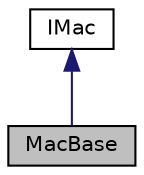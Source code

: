 digraph "MacBase"
{
 // LATEX_PDF_SIZE
  edge [fontname="Helvetica",fontsize="10",labelfontname="Helvetica",labelfontsize="10"];
  node [fontname="Helvetica",fontsize="10",shape=record];
  Node1 [label="MacBase",height=0.2,width=0.4,color="black", fillcolor="grey75", style="filled", fontcolor="black",tooltip="The MAC base class; this is not an operable class"];
  Node2 -> Node1 [dir="back",color="midnightblue",fontsize="10",style="solid",fontname="Helvetica"];
  Node2 [label="IMac",height=0.2,width=0.4,color="black", fillcolor="white", style="filled",URL="$class_i_mac.html",tooltip="The MAC virtual interface class."];
}
